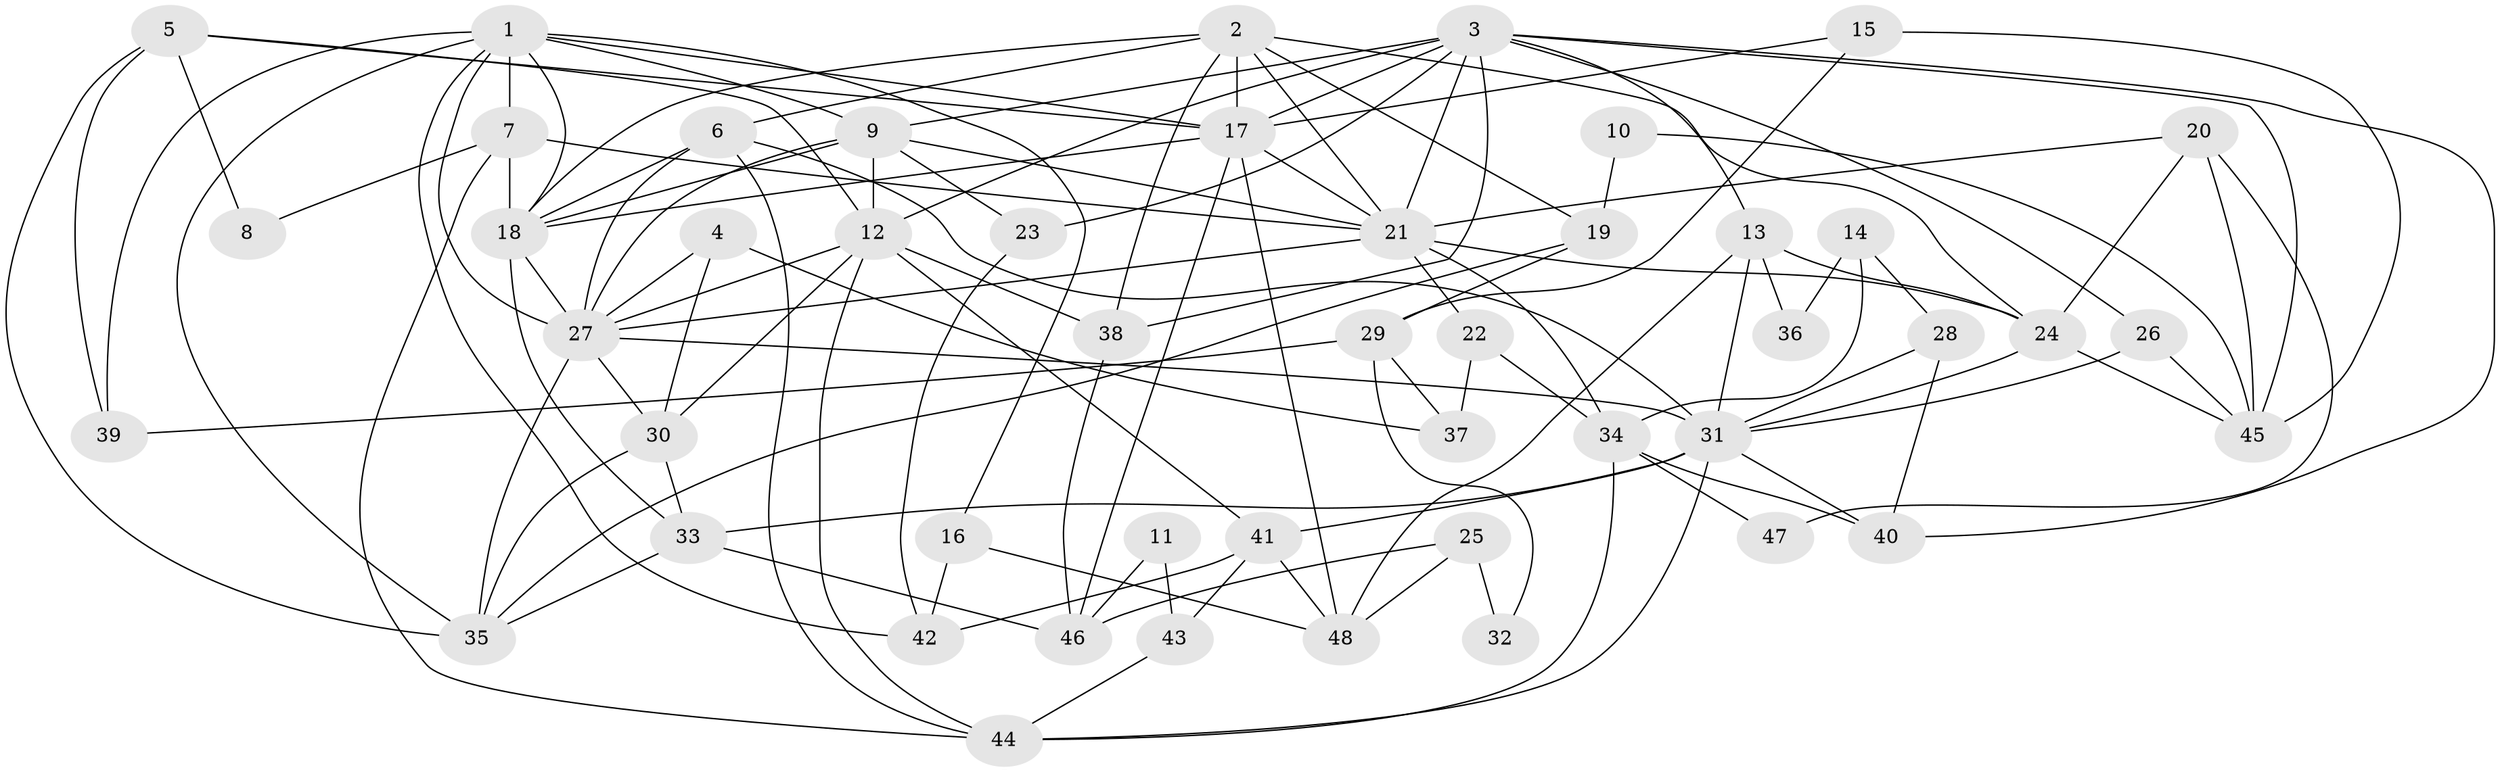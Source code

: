 // original degree distribution, {6: 0.08860759493670886, 5: 0.189873417721519, 3: 0.3291139240506329, 2: 0.10126582278481013, 4: 0.24050632911392406, 7: 0.0379746835443038, 8: 0.012658227848101266}
// Generated by graph-tools (version 1.1) at 2025/50/03/04/25 22:50:55]
// undirected, 48 vertices, 118 edges
graph export_dot {
  node [color=gray90,style=filled];
  1;
  2;
  3;
  4;
  5;
  6;
  7;
  8;
  9;
  10;
  11;
  12;
  13;
  14;
  15;
  16;
  17;
  18;
  19;
  20;
  21;
  22;
  23;
  24;
  25;
  26;
  27;
  28;
  29;
  30;
  31;
  32;
  33;
  34;
  35;
  36;
  37;
  38;
  39;
  40;
  41;
  42;
  43;
  44;
  45;
  46;
  47;
  48;
  1 -- 7 [weight=1.0];
  1 -- 9 [weight=1.0];
  1 -- 16 [weight=1.0];
  1 -- 17 [weight=1.0];
  1 -- 18 [weight=1.0];
  1 -- 27 [weight=1.0];
  1 -- 35 [weight=1.0];
  1 -- 39 [weight=1.0];
  1 -- 42 [weight=1.0];
  2 -- 6 [weight=1.0];
  2 -- 17 [weight=1.0];
  2 -- 18 [weight=1.0];
  2 -- 19 [weight=1.0];
  2 -- 21 [weight=1.0];
  2 -- 24 [weight=1.0];
  2 -- 38 [weight=1.0];
  3 -- 9 [weight=1.0];
  3 -- 12 [weight=1.0];
  3 -- 13 [weight=1.0];
  3 -- 17 [weight=1.0];
  3 -- 21 [weight=1.0];
  3 -- 23 [weight=1.0];
  3 -- 26 [weight=1.0];
  3 -- 38 [weight=1.0];
  3 -- 40 [weight=1.0];
  3 -- 45 [weight=1.0];
  4 -- 27 [weight=1.0];
  4 -- 30 [weight=1.0];
  4 -- 37 [weight=1.0];
  5 -- 8 [weight=1.0];
  5 -- 12 [weight=1.0];
  5 -- 17 [weight=1.0];
  5 -- 35 [weight=1.0];
  5 -- 39 [weight=1.0];
  6 -- 18 [weight=1.0];
  6 -- 27 [weight=1.0];
  6 -- 31 [weight=1.0];
  6 -- 44 [weight=1.0];
  7 -- 8 [weight=1.0];
  7 -- 18 [weight=1.0];
  7 -- 21 [weight=1.0];
  7 -- 44 [weight=1.0];
  9 -- 12 [weight=2.0];
  9 -- 18 [weight=2.0];
  9 -- 21 [weight=1.0];
  9 -- 23 [weight=1.0];
  9 -- 27 [weight=1.0];
  10 -- 19 [weight=1.0];
  10 -- 45 [weight=1.0];
  11 -- 43 [weight=1.0];
  11 -- 46 [weight=1.0];
  12 -- 27 [weight=1.0];
  12 -- 30 [weight=1.0];
  12 -- 38 [weight=1.0];
  12 -- 41 [weight=2.0];
  12 -- 44 [weight=1.0];
  13 -- 24 [weight=1.0];
  13 -- 31 [weight=1.0];
  13 -- 36 [weight=1.0];
  13 -- 48 [weight=1.0];
  14 -- 28 [weight=1.0];
  14 -- 34 [weight=1.0];
  14 -- 36 [weight=1.0];
  15 -- 17 [weight=1.0];
  15 -- 29 [weight=1.0];
  15 -- 45 [weight=1.0];
  16 -- 42 [weight=1.0];
  16 -- 48 [weight=1.0];
  17 -- 18 [weight=1.0];
  17 -- 21 [weight=1.0];
  17 -- 46 [weight=1.0];
  17 -- 48 [weight=1.0];
  18 -- 27 [weight=1.0];
  18 -- 33 [weight=2.0];
  19 -- 29 [weight=1.0];
  19 -- 35 [weight=1.0];
  20 -- 21 [weight=1.0];
  20 -- 24 [weight=1.0];
  20 -- 45 [weight=1.0];
  20 -- 47 [weight=1.0];
  21 -- 22 [weight=1.0];
  21 -- 24 [weight=1.0];
  21 -- 27 [weight=1.0];
  21 -- 34 [weight=1.0];
  22 -- 34 [weight=1.0];
  22 -- 37 [weight=1.0];
  23 -- 42 [weight=1.0];
  24 -- 31 [weight=1.0];
  24 -- 45 [weight=1.0];
  25 -- 32 [weight=1.0];
  25 -- 46 [weight=1.0];
  25 -- 48 [weight=1.0];
  26 -- 31 [weight=1.0];
  26 -- 45 [weight=1.0];
  27 -- 30 [weight=1.0];
  27 -- 31 [weight=3.0];
  27 -- 35 [weight=1.0];
  28 -- 31 [weight=1.0];
  28 -- 40 [weight=1.0];
  29 -- 32 [weight=1.0];
  29 -- 37 [weight=1.0];
  29 -- 39 [weight=1.0];
  30 -- 33 [weight=1.0];
  30 -- 35 [weight=1.0];
  31 -- 33 [weight=2.0];
  31 -- 40 [weight=1.0];
  31 -- 41 [weight=1.0];
  31 -- 44 [weight=1.0];
  33 -- 35 [weight=1.0];
  33 -- 46 [weight=1.0];
  34 -- 40 [weight=1.0];
  34 -- 44 [weight=1.0];
  34 -- 47 [weight=1.0];
  38 -- 46 [weight=1.0];
  41 -- 42 [weight=1.0];
  41 -- 43 [weight=1.0];
  41 -- 48 [weight=1.0];
  43 -- 44 [weight=1.0];
}
